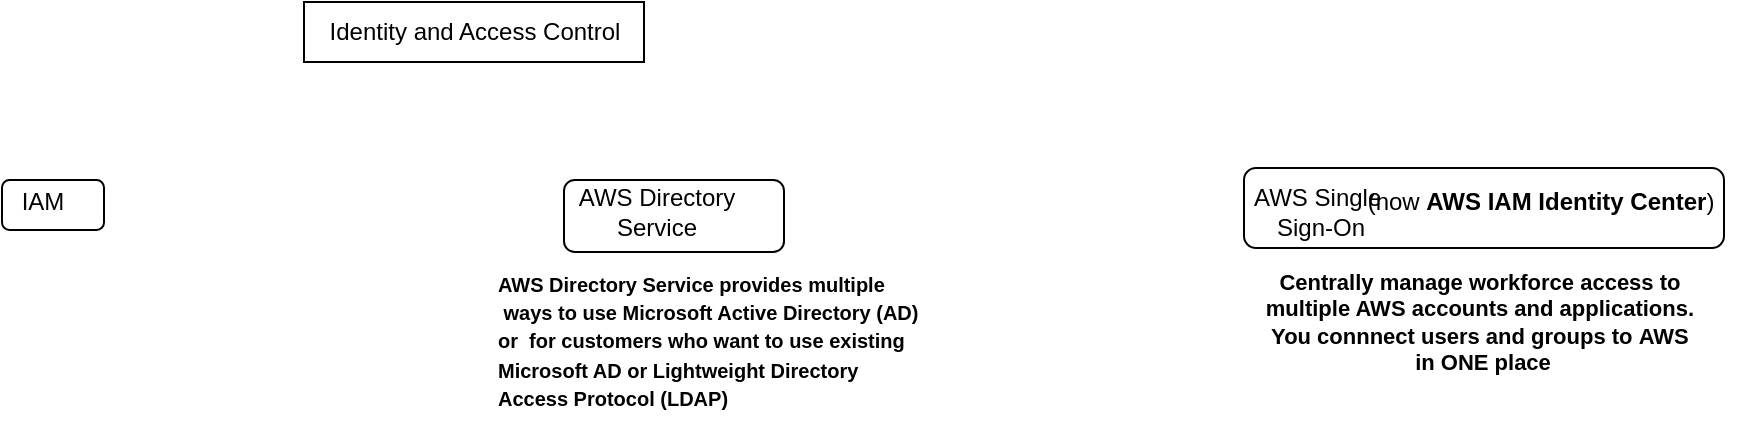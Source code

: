 <mxfile version="20.2.2" type="github">
  <diagram id="OgJnFtuqC-TfCC11IxQE" name="Page-1">
    <mxGraphModel dx="804" dy="640" grid="1" gridSize="10" guides="1" tooltips="1" connect="1" arrows="1" fold="1" page="1" pageScale="1" pageWidth="1654" pageHeight="1169" math="0" shadow="0">
      <root>
        <mxCell id="0" />
        <mxCell id="1" parent="0" />
        <mxCell id="KO169NFU9r2nEMWuAxQc-6" value="&lt;font color=&quot;#000000&quot; style=&quot;&quot;&gt;&lt;span style=&quot;font-size: 12px;&quot;&gt;(now&amp;nbsp;&lt;b&gt;AWS IAM Identity Center&lt;/b&gt;&lt;/span&gt;&lt;span style=&quot;font-size: 12px;&quot;&gt;)&lt;/span&gt;&lt;/font&gt;" style="text;html=1;align=center;verticalAlign=middle;resizable=0;points=[];autosize=1;strokeColor=none;fillColor=none;fontSize=10;fontColor=#FF3333;" vertex="1" parent="1">
          <mxGeometry x="737.5" y="120" width="200" height="30" as="geometry" />
        </mxCell>
        <mxCell id="KO169NFU9r2nEMWuAxQc-7" value="" style="rounded=1;whiteSpace=wrap;html=1;fontSize=12;fontColor=#000000;strokeColor=default;fillColor=none;" vertex="1" parent="1">
          <mxGeometry x="690" y="118" width="240" height="40" as="geometry" />
        </mxCell>
        <mxCell id="KO169NFU9r2nEMWuAxQc-1" value="Identity and Access Control" style="text;html=1;align=center;verticalAlign=middle;resizable=0;points=[];autosize=1;strokeColor=default;fillColor=none;" vertex="1" parent="1">
          <mxGeometry x="220" y="35" width="170" height="30" as="geometry" />
        </mxCell>
        <mxCell id="KO169NFU9r2nEMWuAxQc-2" value="IAM" style="text;html=1;align=center;verticalAlign=middle;resizable=0;points=[];autosize=1;strokeColor=none;fillColor=none;" vertex="1" parent="1">
          <mxGeometry x="69" y="120" width="40" height="30" as="geometry" />
        </mxCell>
        <mxCell id="KO169NFU9r2nEMWuAxQc-3" value="AWS Directory &lt;br&gt;Service" style="text;html=1;align=center;verticalAlign=middle;resizable=0;points=[];autosize=1;strokeColor=none;fillColor=none;" vertex="1" parent="1">
          <mxGeometry x="345.5" y="120" width="100" height="40" as="geometry" />
        </mxCell>
        <mxCell id="KO169NFU9r2nEMWuAxQc-4" value="AWS Single&amp;nbsp;&lt;br&gt;Sign-On" style="text;html=1;align=center;verticalAlign=middle;resizable=0;points=[];autosize=1;strokeColor=none;fillColor=none;" vertex="1" parent="1">
          <mxGeometry x="682.5" y="120" width="90" height="40" as="geometry" />
        </mxCell>
        <mxCell id="KO169NFU9r2nEMWuAxQc-5" value="&lt;font style=&quot;font-size: 10px;&quot;&gt;&lt;b style=&quot;&quot;&gt;AWS Directory Service provides multiple&lt;br&gt;&amp;nbsp;ways to use Microsoft Active Directory (AD) &lt;br&gt;or&amp;nbsp;&amp;nbsp;for customers who want to use existing &lt;br&gt;Microsoft AD or Lightweight Directory &lt;br&gt;Access Protocol (LDAP)&lt;/b&gt;&lt;/font&gt;" style="text;html=1;align=left;verticalAlign=middle;resizable=0;points=[];autosize=1;strokeColor=none;fillColor=none;" vertex="1" parent="1">
          <mxGeometry x="315" y="159" width="230" height="90" as="geometry" />
        </mxCell>
        <mxCell id="KO169NFU9r2nEMWuAxQc-9" value="" style="rounded=1;whiteSpace=wrap;html=1;fontSize=12;fontColor=#000000;strokeColor=#000000;fillColor=none;" vertex="1" parent="1">
          <mxGeometry x="69" y="124" width="51" height="25" as="geometry" />
        </mxCell>
        <mxCell id="KO169NFU9r2nEMWuAxQc-10" value="" style="rounded=1;whiteSpace=wrap;html=1;fontSize=12;fontColor=#000000;strokeColor=#000000;fillColor=none;" vertex="1" parent="1">
          <mxGeometry x="350" y="124" width="110" height="36" as="geometry" />
        </mxCell>
        <mxCell id="KO169NFU9r2nEMWuAxQc-12" value="&lt;div style=&quot;font-size: 11px;&quot;&gt;&lt;b&gt;&lt;font style=&quot;font-size: 11px;&quot;&gt;Centrally manage workforce access to&amp;nbsp;&lt;/font&gt;&lt;/b&gt;&lt;/div&gt;&lt;div style=&quot;font-size: 11px;&quot;&gt;&lt;b&gt;&lt;font style=&quot;font-size: 11px;&quot;&gt;multiple AWS accounts and applications.&amp;nbsp;&lt;/font&gt;&lt;/b&gt;&lt;/div&gt;&lt;div style=&quot;font-size: 11px;&quot;&gt;&lt;b&gt;&lt;font style=&quot;font-size: 11px;&quot;&gt;You connnect users and groups to&amp;nbsp;&lt;/font&gt;&lt;/b&gt;&lt;b style=&quot;background-color: initial;&quot;&gt;AWS&amp;nbsp;&lt;/b&gt;&lt;/div&gt;&lt;div style=&quot;font-size: 11px;&quot;&gt;&lt;b style=&quot;background-color: initial;&quot;&gt;in ONE place&lt;/b&gt;&lt;/div&gt;" style="text;html=1;align=center;verticalAlign=middle;resizable=0;points=[];autosize=1;strokeColor=none;fillColor=none;fontSize=12;fontColor=#000000;" vertex="1" parent="1">
          <mxGeometry x="688.5" y="160" width="240" height="70" as="geometry" />
        </mxCell>
      </root>
    </mxGraphModel>
  </diagram>
</mxfile>
